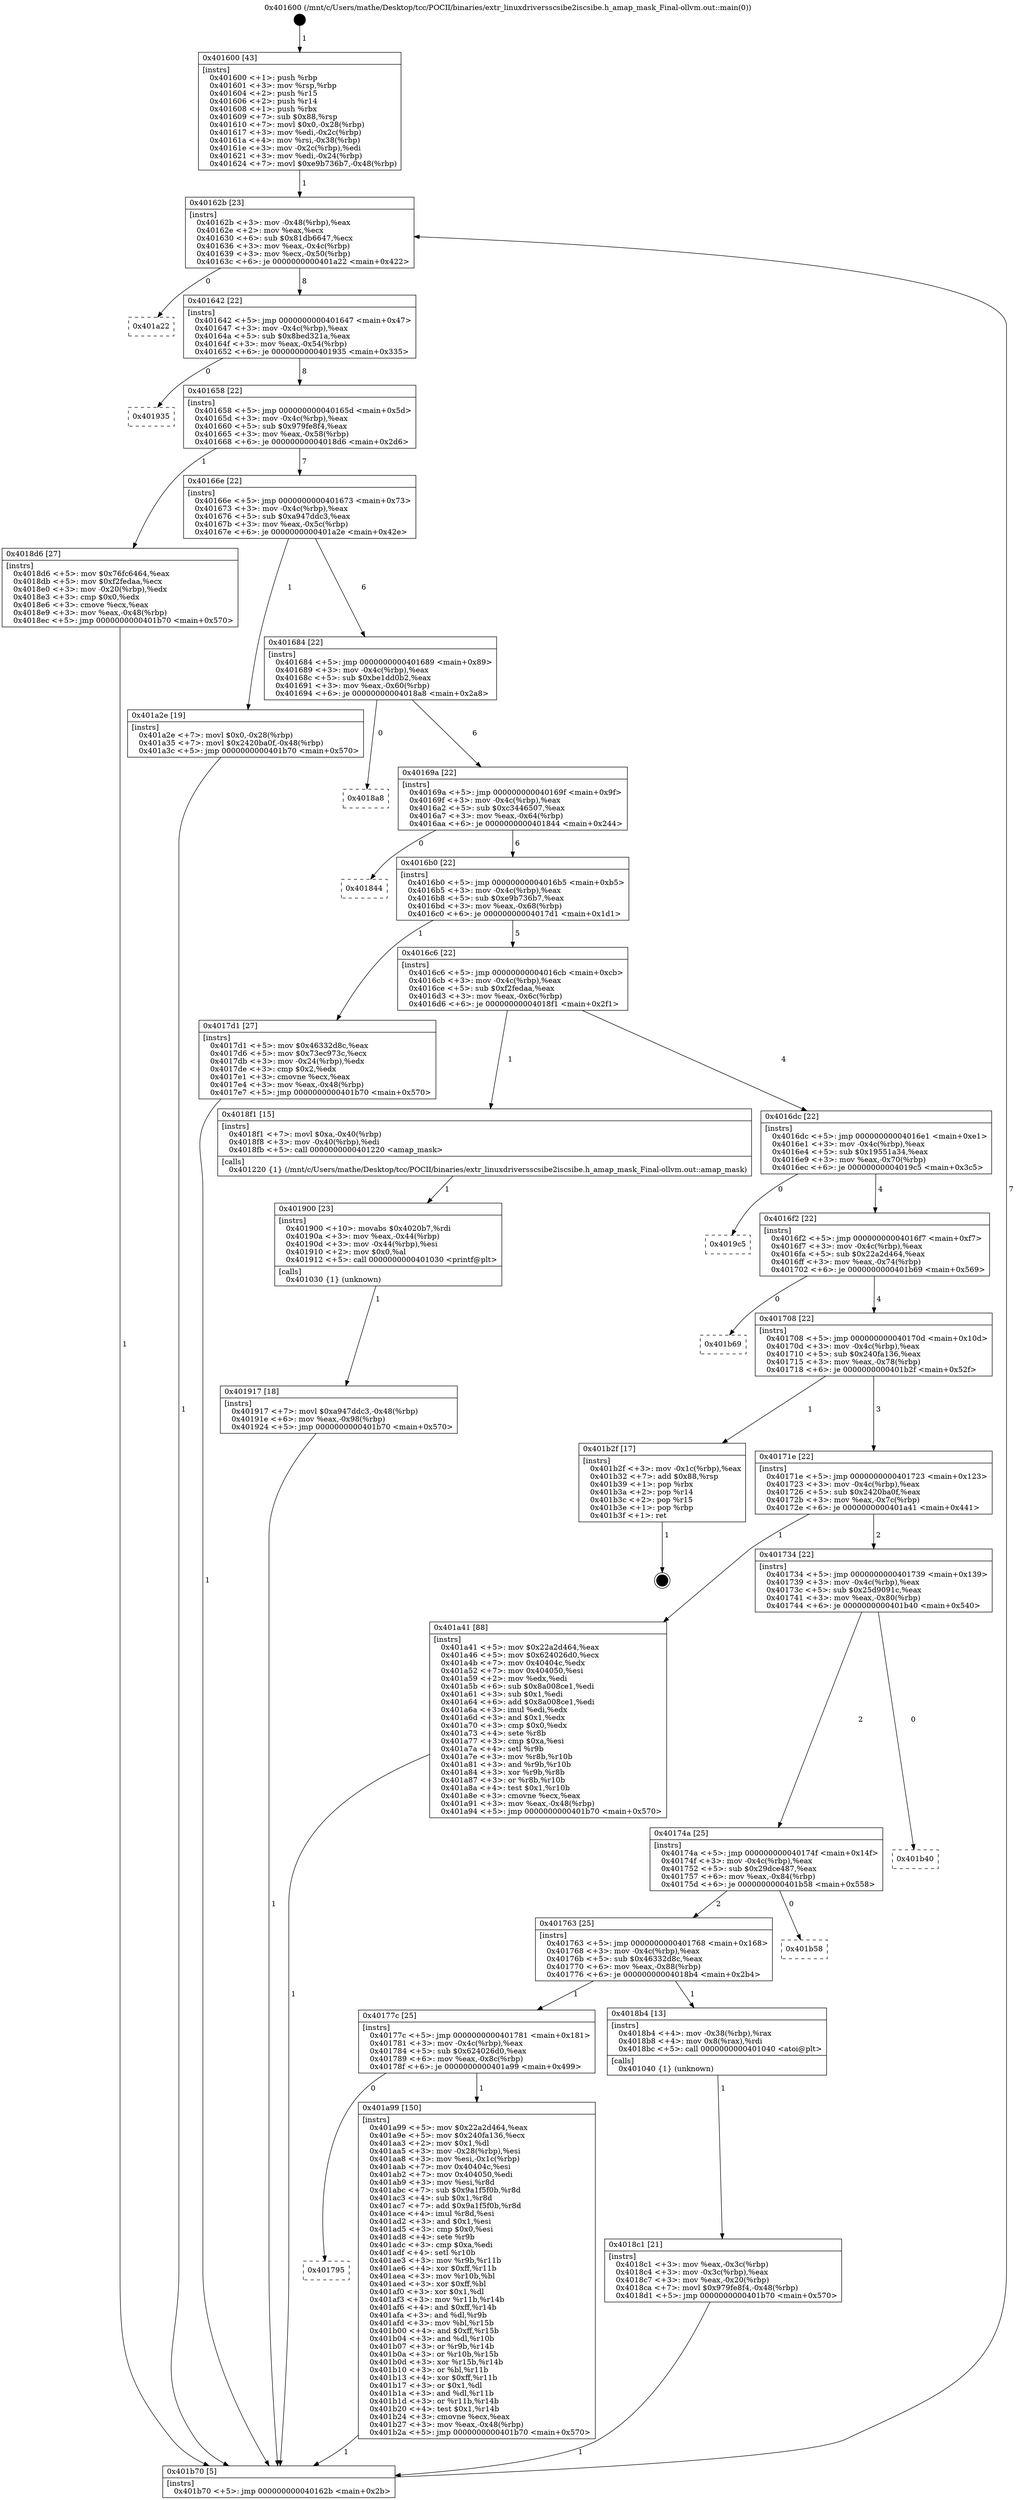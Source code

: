 digraph "0x401600" {
  label = "0x401600 (/mnt/c/Users/mathe/Desktop/tcc/POCII/binaries/extr_linuxdriversscsibe2iscsibe.h_amap_mask_Final-ollvm.out::main(0))"
  labelloc = "t"
  node[shape=record]

  Entry [label="",width=0.3,height=0.3,shape=circle,fillcolor=black,style=filled]
  "0x40162b" [label="{
     0x40162b [23]\l
     | [instrs]\l
     &nbsp;&nbsp;0x40162b \<+3\>: mov -0x48(%rbp),%eax\l
     &nbsp;&nbsp;0x40162e \<+2\>: mov %eax,%ecx\l
     &nbsp;&nbsp;0x401630 \<+6\>: sub $0x81db6647,%ecx\l
     &nbsp;&nbsp;0x401636 \<+3\>: mov %eax,-0x4c(%rbp)\l
     &nbsp;&nbsp;0x401639 \<+3\>: mov %ecx,-0x50(%rbp)\l
     &nbsp;&nbsp;0x40163c \<+6\>: je 0000000000401a22 \<main+0x422\>\l
  }"]
  "0x401a22" [label="{
     0x401a22\l
  }", style=dashed]
  "0x401642" [label="{
     0x401642 [22]\l
     | [instrs]\l
     &nbsp;&nbsp;0x401642 \<+5\>: jmp 0000000000401647 \<main+0x47\>\l
     &nbsp;&nbsp;0x401647 \<+3\>: mov -0x4c(%rbp),%eax\l
     &nbsp;&nbsp;0x40164a \<+5\>: sub $0x8bed321a,%eax\l
     &nbsp;&nbsp;0x40164f \<+3\>: mov %eax,-0x54(%rbp)\l
     &nbsp;&nbsp;0x401652 \<+6\>: je 0000000000401935 \<main+0x335\>\l
  }"]
  Exit [label="",width=0.3,height=0.3,shape=circle,fillcolor=black,style=filled,peripheries=2]
  "0x401935" [label="{
     0x401935\l
  }", style=dashed]
  "0x401658" [label="{
     0x401658 [22]\l
     | [instrs]\l
     &nbsp;&nbsp;0x401658 \<+5\>: jmp 000000000040165d \<main+0x5d\>\l
     &nbsp;&nbsp;0x40165d \<+3\>: mov -0x4c(%rbp),%eax\l
     &nbsp;&nbsp;0x401660 \<+5\>: sub $0x979fe8f4,%eax\l
     &nbsp;&nbsp;0x401665 \<+3\>: mov %eax,-0x58(%rbp)\l
     &nbsp;&nbsp;0x401668 \<+6\>: je 00000000004018d6 \<main+0x2d6\>\l
  }"]
  "0x401795" [label="{
     0x401795\l
  }", style=dashed]
  "0x4018d6" [label="{
     0x4018d6 [27]\l
     | [instrs]\l
     &nbsp;&nbsp;0x4018d6 \<+5\>: mov $0x76fc6464,%eax\l
     &nbsp;&nbsp;0x4018db \<+5\>: mov $0xf2fedaa,%ecx\l
     &nbsp;&nbsp;0x4018e0 \<+3\>: mov -0x20(%rbp),%edx\l
     &nbsp;&nbsp;0x4018e3 \<+3\>: cmp $0x0,%edx\l
     &nbsp;&nbsp;0x4018e6 \<+3\>: cmove %ecx,%eax\l
     &nbsp;&nbsp;0x4018e9 \<+3\>: mov %eax,-0x48(%rbp)\l
     &nbsp;&nbsp;0x4018ec \<+5\>: jmp 0000000000401b70 \<main+0x570\>\l
  }"]
  "0x40166e" [label="{
     0x40166e [22]\l
     | [instrs]\l
     &nbsp;&nbsp;0x40166e \<+5\>: jmp 0000000000401673 \<main+0x73\>\l
     &nbsp;&nbsp;0x401673 \<+3\>: mov -0x4c(%rbp),%eax\l
     &nbsp;&nbsp;0x401676 \<+5\>: sub $0xa947ddc3,%eax\l
     &nbsp;&nbsp;0x40167b \<+3\>: mov %eax,-0x5c(%rbp)\l
     &nbsp;&nbsp;0x40167e \<+6\>: je 0000000000401a2e \<main+0x42e\>\l
  }"]
  "0x401a99" [label="{
     0x401a99 [150]\l
     | [instrs]\l
     &nbsp;&nbsp;0x401a99 \<+5\>: mov $0x22a2d464,%eax\l
     &nbsp;&nbsp;0x401a9e \<+5\>: mov $0x240fa136,%ecx\l
     &nbsp;&nbsp;0x401aa3 \<+2\>: mov $0x1,%dl\l
     &nbsp;&nbsp;0x401aa5 \<+3\>: mov -0x28(%rbp),%esi\l
     &nbsp;&nbsp;0x401aa8 \<+3\>: mov %esi,-0x1c(%rbp)\l
     &nbsp;&nbsp;0x401aab \<+7\>: mov 0x40404c,%esi\l
     &nbsp;&nbsp;0x401ab2 \<+7\>: mov 0x404050,%edi\l
     &nbsp;&nbsp;0x401ab9 \<+3\>: mov %esi,%r8d\l
     &nbsp;&nbsp;0x401abc \<+7\>: sub $0x9a1f5f0b,%r8d\l
     &nbsp;&nbsp;0x401ac3 \<+4\>: sub $0x1,%r8d\l
     &nbsp;&nbsp;0x401ac7 \<+7\>: add $0x9a1f5f0b,%r8d\l
     &nbsp;&nbsp;0x401ace \<+4\>: imul %r8d,%esi\l
     &nbsp;&nbsp;0x401ad2 \<+3\>: and $0x1,%esi\l
     &nbsp;&nbsp;0x401ad5 \<+3\>: cmp $0x0,%esi\l
     &nbsp;&nbsp;0x401ad8 \<+4\>: sete %r9b\l
     &nbsp;&nbsp;0x401adc \<+3\>: cmp $0xa,%edi\l
     &nbsp;&nbsp;0x401adf \<+4\>: setl %r10b\l
     &nbsp;&nbsp;0x401ae3 \<+3\>: mov %r9b,%r11b\l
     &nbsp;&nbsp;0x401ae6 \<+4\>: xor $0xff,%r11b\l
     &nbsp;&nbsp;0x401aea \<+3\>: mov %r10b,%bl\l
     &nbsp;&nbsp;0x401aed \<+3\>: xor $0xff,%bl\l
     &nbsp;&nbsp;0x401af0 \<+3\>: xor $0x1,%dl\l
     &nbsp;&nbsp;0x401af3 \<+3\>: mov %r11b,%r14b\l
     &nbsp;&nbsp;0x401af6 \<+4\>: and $0xff,%r14b\l
     &nbsp;&nbsp;0x401afa \<+3\>: and %dl,%r9b\l
     &nbsp;&nbsp;0x401afd \<+3\>: mov %bl,%r15b\l
     &nbsp;&nbsp;0x401b00 \<+4\>: and $0xff,%r15b\l
     &nbsp;&nbsp;0x401b04 \<+3\>: and %dl,%r10b\l
     &nbsp;&nbsp;0x401b07 \<+3\>: or %r9b,%r14b\l
     &nbsp;&nbsp;0x401b0a \<+3\>: or %r10b,%r15b\l
     &nbsp;&nbsp;0x401b0d \<+3\>: xor %r15b,%r14b\l
     &nbsp;&nbsp;0x401b10 \<+3\>: or %bl,%r11b\l
     &nbsp;&nbsp;0x401b13 \<+4\>: xor $0xff,%r11b\l
     &nbsp;&nbsp;0x401b17 \<+3\>: or $0x1,%dl\l
     &nbsp;&nbsp;0x401b1a \<+3\>: and %dl,%r11b\l
     &nbsp;&nbsp;0x401b1d \<+3\>: or %r11b,%r14b\l
     &nbsp;&nbsp;0x401b20 \<+4\>: test $0x1,%r14b\l
     &nbsp;&nbsp;0x401b24 \<+3\>: cmovne %ecx,%eax\l
     &nbsp;&nbsp;0x401b27 \<+3\>: mov %eax,-0x48(%rbp)\l
     &nbsp;&nbsp;0x401b2a \<+5\>: jmp 0000000000401b70 \<main+0x570\>\l
  }"]
  "0x401a2e" [label="{
     0x401a2e [19]\l
     | [instrs]\l
     &nbsp;&nbsp;0x401a2e \<+7\>: movl $0x0,-0x28(%rbp)\l
     &nbsp;&nbsp;0x401a35 \<+7\>: movl $0x2420ba0f,-0x48(%rbp)\l
     &nbsp;&nbsp;0x401a3c \<+5\>: jmp 0000000000401b70 \<main+0x570\>\l
  }"]
  "0x401684" [label="{
     0x401684 [22]\l
     | [instrs]\l
     &nbsp;&nbsp;0x401684 \<+5\>: jmp 0000000000401689 \<main+0x89\>\l
     &nbsp;&nbsp;0x401689 \<+3\>: mov -0x4c(%rbp),%eax\l
     &nbsp;&nbsp;0x40168c \<+5\>: sub $0xbe1dd0b2,%eax\l
     &nbsp;&nbsp;0x401691 \<+3\>: mov %eax,-0x60(%rbp)\l
     &nbsp;&nbsp;0x401694 \<+6\>: je 00000000004018a8 \<main+0x2a8\>\l
  }"]
  "0x401917" [label="{
     0x401917 [18]\l
     | [instrs]\l
     &nbsp;&nbsp;0x401917 \<+7\>: movl $0xa947ddc3,-0x48(%rbp)\l
     &nbsp;&nbsp;0x40191e \<+6\>: mov %eax,-0x98(%rbp)\l
     &nbsp;&nbsp;0x401924 \<+5\>: jmp 0000000000401b70 \<main+0x570\>\l
  }"]
  "0x4018a8" [label="{
     0x4018a8\l
  }", style=dashed]
  "0x40169a" [label="{
     0x40169a [22]\l
     | [instrs]\l
     &nbsp;&nbsp;0x40169a \<+5\>: jmp 000000000040169f \<main+0x9f\>\l
     &nbsp;&nbsp;0x40169f \<+3\>: mov -0x4c(%rbp),%eax\l
     &nbsp;&nbsp;0x4016a2 \<+5\>: sub $0xc3446507,%eax\l
     &nbsp;&nbsp;0x4016a7 \<+3\>: mov %eax,-0x64(%rbp)\l
     &nbsp;&nbsp;0x4016aa \<+6\>: je 0000000000401844 \<main+0x244\>\l
  }"]
  "0x401900" [label="{
     0x401900 [23]\l
     | [instrs]\l
     &nbsp;&nbsp;0x401900 \<+10\>: movabs $0x4020b7,%rdi\l
     &nbsp;&nbsp;0x40190a \<+3\>: mov %eax,-0x44(%rbp)\l
     &nbsp;&nbsp;0x40190d \<+3\>: mov -0x44(%rbp),%esi\l
     &nbsp;&nbsp;0x401910 \<+2\>: mov $0x0,%al\l
     &nbsp;&nbsp;0x401912 \<+5\>: call 0000000000401030 \<printf@plt\>\l
     | [calls]\l
     &nbsp;&nbsp;0x401030 \{1\} (unknown)\l
  }"]
  "0x401844" [label="{
     0x401844\l
  }", style=dashed]
  "0x4016b0" [label="{
     0x4016b0 [22]\l
     | [instrs]\l
     &nbsp;&nbsp;0x4016b0 \<+5\>: jmp 00000000004016b5 \<main+0xb5\>\l
     &nbsp;&nbsp;0x4016b5 \<+3\>: mov -0x4c(%rbp),%eax\l
     &nbsp;&nbsp;0x4016b8 \<+5\>: sub $0xe9b736b7,%eax\l
     &nbsp;&nbsp;0x4016bd \<+3\>: mov %eax,-0x68(%rbp)\l
     &nbsp;&nbsp;0x4016c0 \<+6\>: je 00000000004017d1 \<main+0x1d1\>\l
  }"]
  "0x4018c1" [label="{
     0x4018c1 [21]\l
     | [instrs]\l
     &nbsp;&nbsp;0x4018c1 \<+3\>: mov %eax,-0x3c(%rbp)\l
     &nbsp;&nbsp;0x4018c4 \<+3\>: mov -0x3c(%rbp),%eax\l
     &nbsp;&nbsp;0x4018c7 \<+3\>: mov %eax,-0x20(%rbp)\l
     &nbsp;&nbsp;0x4018ca \<+7\>: movl $0x979fe8f4,-0x48(%rbp)\l
     &nbsp;&nbsp;0x4018d1 \<+5\>: jmp 0000000000401b70 \<main+0x570\>\l
  }"]
  "0x4017d1" [label="{
     0x4017d1 [27]\l
     | [instrs]\l
     &nbsp;&nbsp;0x4017d1 \<+5\>: mov $0x46332d8c,%eax\l
     &nbsp;&nbsp;0x4017d6 \<+5\>: mov $0x73ec973c,%ecx\l
     &nbsp;&nbsp;0x4017db \<+3\>: mov -0x24(%rbp),%edx\l
     &nbsp;&nbsp;0x4017de \<+3\>: cmp $0x2,%edx\l
     &nbsp;&nbsp;0x4017e1 \<+3\>: cmovne %ecx,%eax\l
     &nbsp;&nbsp;0x4017e4 \<+3\>: mov %eax,-0x48(%rbp)\l
     &nbsp;&nbsp;0x4017e7 \<+5\>: jmp 0000000000401b70 \<main+0x570\>\l
  }"]
  "0x4016c6" [label="{
     0x4016c6 [22]\l
     | [instrs]\l
     &nbsp;&nbsp;0x4016c6 \<+5\>: jmp 00000000004016cb \<main+0xcb\>\l
     &nbsp;&nbsp;0x4016cb \<+3\>: mov -0x4c(%rbp),%eax\l
     &nbsp;&nbsp;0x4016ce \<+5\>: sub $0xf2fedaa,%eax\l
     &nbsp;&nbsp;0x4016d3 \<+3\>: mov %eax,-0x6c(%rbp)\l
     &nbsp;&nbsp;0x4016d6 \<+6\>: je 00000000004018f1 \<main+0x2f1\>\l
  }"]
  "0x401b70" [label="{
     0x401b70 [5]\l
     | [instrs]\l
     &nbsp;&nbsp;0x401b70 \<+5\>: jmp 000000000040162b \<main+0x2b\>\l
  }"]
  "0x401600" [label="{
     0x401600 [43]\l
     | [instrs]\l
     &nbsp;&nbsp;0x401600 \<+1\>: push %rbp\l
     &nbsp;&nbsp;0x401601 \<+3\>: mov %rsp,%rbp\l
     &nbsp;&nbsp;0x401604 \<+2\>: push %r15\l
     &nbsp;&nbsp;0x401606 \<+2\>: push %r14\l
     &nbsp;&nbsp;0x401608 \<+1\>: push %rbx\l
     &nbsp;&nbsp;0x401609 \<+7\>: sub $0x88,%rsp\l
     &nbsp;&nbsp;0x401610 \<+7\>: movl $0x0,-0x28(%rbp)\l
     &nbsp;&nbsp;0x401617 \<+3\>: mov %edi,-0x2c(%rbp)\l
     &nbsp;&nbsp;0x40161a \<+4\>: mov %rsi,-0x38(%rbp)\l
     &nbsp;&nbsp;0x40161e \<+3\>: mov -0x2c(%rbp),%edi\l
     &nbsp;&nbsp;0x401621 \<+3\>: mov %edi,-0x24(%rbp)\l
     &nbsp;&nbsp;0x401624 \<+7\>: movl $0xe9b736b7,-0x48(%rbp)\l
  }"]
  "0x40177c" [label="{
     0x40177c [25]\l
     | [instrs]\l
     &nbsp;&nbsp;0x40177c \<+5\>: jmp 0000000000401781 \<main+0x181\>\l
     &nbsp;&nbsp;0x401781 \<+3\>: mov -0x4c(%rbp),%eax\l
     &nbsp;&nbsp;0x401784 \<+5\>: sub $0x624026d0,%eax\l
     &nbsp;&nbsp;0x401789 \<+6\>: mov %eax,-0x8c(%rbp)\l
     &nbsp;&nbsp;0x40178f \<+6\>: je 0000000000401a99 \<main+0x499\>\l
  }"]
  "0x4018f1" [label="{
     0x4018f1 [15]\l
     | [instrs]\l
     &nbsp;&nbsp;0x4018f1 \<+7\>: movl $0xa,-0x40(%rbp)\l
     &nbsp;&nbsp;0x4018f8 \<+3\>: mov -0x40(%rbp),%edi\l
     &nbsp;&nbsp;0x4018fb \<+5\>: call 0000000000401220 \<amap_mask\>\l
     | [calls]\l
     &nbsp;&nbsp;0x401220 \{1\} (/mnt/c/Users/mathe/Desktop/tcc/POCII/binaries/extr_linuxdriversscsibe2iscsibe.h_amap_mask_Final-ollvm.out::amap_mask)\l
  }"]
  "0x4016dc" [label="{
     0x4016dc [22]\l
     | [instrs]\l
     &nbsp;&nbsp;0x4016dc \<+5\>: jmp 00000000004016e1 \<main+0xe1\>\l
     &nbsp;&nbsp;0x4016e1 \<+3\>: mov -0x4c(%rbp),%eax\l
     &nbsp;&nbsp;0x4016e4 \<+5\>: sub $0x19551a34,%eax\l
     &nbsp;&nbsp;0x4016e9 \<+3\>: mov %eax,-0x70(%rbp)\l
     &nbsp;&nbsp;0x4016ec \<+6\>: je 00000000004019c5 \<main+0x3c5\>\l
  }"]
  "0x4018b4" [label="{
     0x4018b4 [13]\l
     | [instrs]\l
     &nbsp;&nbsp;0x4018b4 \<+4\>: mov -0x38(%rbp),%rax\l
     &nbsp;&nbsp;0x4018b8 \<+4\>: mov 0x8(%rax),%rdi\l
     &nbsp;&nbsp;0x4018bc \<+5\>: call 0000000000401040 \<atoi@plt\>\l
     | [calls]\l
     &nbsp;&nbsp;0x401040 \{1\} (unknown)\l
  }"]
  "0x4019c5" [label="{
     0x4019c5\l
  }", style=dashed]
  "0x4016f2" [label="{
     0x4016f2 [22]\l
     | [instrs]\l
     &nbsp;&nbsp;0x4016f2 \<+5\>: jmp 00000000004016f7 \<main+0xf7\>\l
     &nbsp;&nbsp;0x4016f7 \<+3\>: mov -0x4c(%rbp),%eax\l
     &nbsp;&nbsp;0x4016fa \<+5\>: sub $0x22a2d464,%eax\l
     &nbsp;&nbsp;0x4016ff \<+3\>: mov %eax,-0x74(%rbp)\l
     &nbsp;&nbsp;0x401702 \<+6\>: je 0000000000401b69 \<main+0x569\>\l
  }"]
  "0x401763" [label="{
     0x401763 [25]\l
     | [instrs]\l
     &nbsp;&nbsp;0x401763 \<+5\>: jmp 0000000000401768 \<main+0x168\>\l
     &nbsp;&nbsp;0x401768 \<+3\>: mov -0x4c(%rbp),%eax\l
     &nbsp;&nbsp;0x40176b \<+5\>: sub $0x46332d8c,%eax\l
     &nbsp;&nbsp;0x401770 \<+6\>: mov %eax,-0x88(%rbp)\l
     &nbsp;&nbsp;0x401776 \<+6\>: je 00000000004018b4 \<main+0x2b4\>\l
  }"]
  "0x401b69" [label="{
     0x401b69\l
  }", style=dashed]
  "0x401708" [label="{
     0x401708 [22]\l
     | [instrs]\l
     &nbsp;&nbsp;0x401708 \<+5\>: jmp 000000000040170d \<main+0x10d\>\l
     &nbsp;&nbsp;0x40170d \<+3\>: mov -0x4c(%rbp),%eax\l
     &nbsp;&nbsp;0x401710 \<+5\>: sub $0x240fa136,%eax\l
     &nbsp;&nbsp;0x401715 \<+3\>: mov %eax,-0x78(%rbp)\l
     &nbsp;&nbsp;0x401718 \<+6\>: je 0000000000401b2f \<main+0x52f\>\l
  }"]
  "0x401b58" [label="{
     0x401b58\l
  }", style=dashed]
  "0x401b2f" [label="{
     0x401b2f [17]\l
     | [instrs]\l
     &nbsp;&nbsp;0x401b2f \<+3\>: mov -0x1c(%rbp),%eax\l
     &nbsp;&nbsp;0x401b32 \<+7\>: add $0x88,%rsp\l
     &nbsp;&nbsp;0x401b39 \<+1\>: pop %rbx\l
     &nbsp;&nbsp;0x401b3a \<+2\>: pop %r14\l
     &nbsp;&nbsp;0x401b3c \<+2\>: pop %r15\l
     &nbsp;&nbsp;0x401b3e \<+1\>: pop %rbp\l
     &nbsp;&nbsp;0x401b3f \<+1\>: ret\l
  }"]
  "0x40171e" [label="{
     0x40171e [22]\l
     | [instrs]\l
     &nbsp;&nbsp;0x40171e \<+5\>: jmp 0000000000401723 \<main+0x123\>\l
     &nbsp;&nbsp;0x401723 \<+3\>: mov -0x4c(%rbp),%eax\l
     &nbsp;&nbsp;0x401726 \<+5\>: sub $0x2420ba0f,%eax\l
     &nbsp;&nbsp;0x40172b \<+3\>: mov %eax,-0x7c(%rbp)\l
     &nbsp;&nbsp;0x40172e \<+6\>: je 0000000000401a41 \<main+0x441\>\l
  }"]
  "0x40174a" [label="{
     0x40174a [25]\l
     | [instrs]\l
     &nbsp;&nbsp;0x40174a \<+5\>: jmp 000000000040174f \<main+0x14f\>\l
     &nbsp;&nbsp;0x40174f \<+3\>: mov -0x4c(%rbp),%eax\l
     &nbsp;&nbsp;0x401752 \<+5\>: sub $0x29dce487,%eax\l
     &nbsp;&nbsp;0x401757 \<+6\>: mov %eax,-0x84(%rbp)\l
     &nbsp;&nbsp;0x40175d \<+6\>: je 0000000000401b58 \<main+0x558\>\l
  }"]
  "0x401a41" [label="{
     0x401a41 [88]\l
     | [instrs]\l
     &nbsp;&nbsp;0x401a41 \<+5\>: mov $0x22a2d464,%eax\l
     &nbsp;&nbsp;0x401a46 \<+5\>: mov $0x624026d0,%ecx\l
     &nbsp;&nbsp;0x401a4b \<+7\>: mov 0x40404c,%edx\l
     &nbsp;&nbsp;0x401a52 \<+7\>: mov 0x404050,%esi\l
     &nbsp;&nbsp;0x401a59 \<+2\>: mov %edx,%edi\l
     &nbsp;&nbsp;0x401a5b \<+6\>: sub $0x8a008ce1,%edi\l
     &nbsp;&nbsp;0x401a61 \<+3\>: sub $0x1,%edi\l
     &nbsp;&nbsp;0x401a64 \<+6\>: add $0x8a008ce1,%edi\l
     &nbsp;&nbsp;0x401a6a \<+3\>: imul %edi,%edx\l
     &nbsp;&nbsp;0x401a6d \<+3\>: and $0x1,%edx\l
     &nbsp;&nbsp;0x401a70 \<+3\>: cmp $0x0,%edx\l
     &nbsp;&nbsp;0x401a73 \<+4\>: sete %r8b\l
     &nbsp;&nbsp;0x401a77 \<+3\>: cmp $0xa,%esi\l
     &nbsp;&nbsp;0x401a7a \<+4\>: setl %r9b\l
     &nbsp;&nbsp;0x401a7e \<+3\>: mov %r8b,%r10b\l
     &nbsp;&nbsp;0x401a81 \<+3\>: and %r9b,%r10b\l
     &nbsp;&nbsp;0x401a84 \<+3\>: xor %r9b,%r8b\l
     &nbsp;&nbsp;0x401a87 \<+3\>: or %r8b,%r10b\l
     &nbsp;&nbsp;0x401a8a \<+4\>: test $0x1,%r10b\l
     &nbsp;&nbsp;0x401a8e \<+3\>: cmovne %ecx,%eax\l
     &nbsp;&nbsp;0x401a91 \<+3\>: mov %eax,-0x48(%rbp)\l
     &nbsp;&nbsp;0x401a94 \<+5\>: jmp 0000000000401b70 \<main+0x570\>\l
  }"]
  "0x401734" [label="{
     0x401734 [22]\l
     | [instrs]\l
     &nbsp;&nbsp;0x401734 \<+5\>: jmp 0000000000401739 \<main+0x139\>\l
     &nbsp;&nbsp;0x401739 \<+3\>: mov -0x4c(%rbp),%eax\l
     &nbsp;&nbsp;0x40173c \<+5\>: sub $0x25d9091c,%eax\l
     &nbsp;&nbsp;0x401741 \<+3\>: mov %eax,-0x80(%rbp)\l
     &nbsp;&nbsp;0x401744 \<+6\>: je 0000000000401b40 \<main+0x540\>\l
  }"]
  "0x401b40" [label="{
     0x401b40\l
  }", style=dashed]
  Entry -> "0x401600" [label=" 1"]
  "0x40162b" -> "0x401a22" [label=" 0"]
  "0x40162b" -> "0x401642" [label=" 8"]
  "0x401b2f" -> Exit [label=" 1"]
  "0x401642" -> "0x401935" [label=" 0"]
  "0x401642" -> "0x401658" [label=" 8"]
  "0x401a99" -> "0x401b70" [label=" 1"]
  "0x401658" -> "0x4018d6" [label=" 1"]
  "0x401658" -> "0x40166e" [label=" 7"]
  "0x40177c" -> "0x401795" [label=" 0"]
  "0x40166e" -> "0x401a2e" [label=" 1"]
  "0x40166e" -> "0x401684" [label=" 6"]
  "0x40177c" -> "0x401a99" [label=" 1"]
  "0x401684" -> "0x4018a8" [label=" 0"]
  "0x401684" -> "0x40169a" [label=" 6"]
  "0x401a41" -> "0x401b70" [label=" 1"]
  "0x40169a" -> "0x401844" [label=" 0"]
  "0x40169a" -> "0x4016b0" [label=" 6"]
  "0x401a2e" -> "0x401b70" [label=" 1"]
  "0x4016b0" -> "0x4017d1" [label=" 1"]
  "0x4016b0" -> "0x4016c6" [label=" 5"]
  "0x4017d1" -> "0x401b70" [label=" 1"]
  "0x401600" -> "0x40162b" [label=" 1"]
  "0x401b70" -> "0x40162b" [label=" 7"]
  "0x401917" -> "0x401b70" [label=" 1"]
  "0x4016c6" -> "0x4018f1" [label=" 1"]
  "0x4016c6" -> "0x4016dc" [label=" 4"]
  "0x401900" -> "0x401917" [label=" 1"]
  "0x4016dc" -> "0x4019c5" [label=" 0"]
  "0x4016dc" -> "0x4016f2" [label=" 4"]
  "0x4018f1" -> "0x401900" [label=" 1"]
  "0x4016f2" -> "0x401b69" [label=" 0"]
  "0x4016f2" -> "0x401708" [label=" 4"]
  "0x4018c1" -> "0x401b70" [label=" 1"]
  "0x401708" -> "0x401b2f" [label=" 1"]
  "0x401708" -> "0x40171e" [label=" 3"]
  "0x4018b4" -> "0x4018c1" [label=" 1"]
  "0x40171e" -> "0x401a41" [label=" 1"]
  "0x40171e" -> "0x401734" [label=" 2"]
  "0x401763" -> "0x4018b4" [label=" 1"]
  "0x401734" -> "0x401b40" [label=" 0"]
  "0x401734" -> "0x40174a" [label=" 2"]
  "0x401763" -> "0x40177c" [label=" 1"]
  "0x40174a" -> "0x401b58" [label=" 0"]
  "0x40174a" -> "0x401763" [label=" 2"]
  "0x4018d6" -> "0x401b70" [label=" 1"]
}
